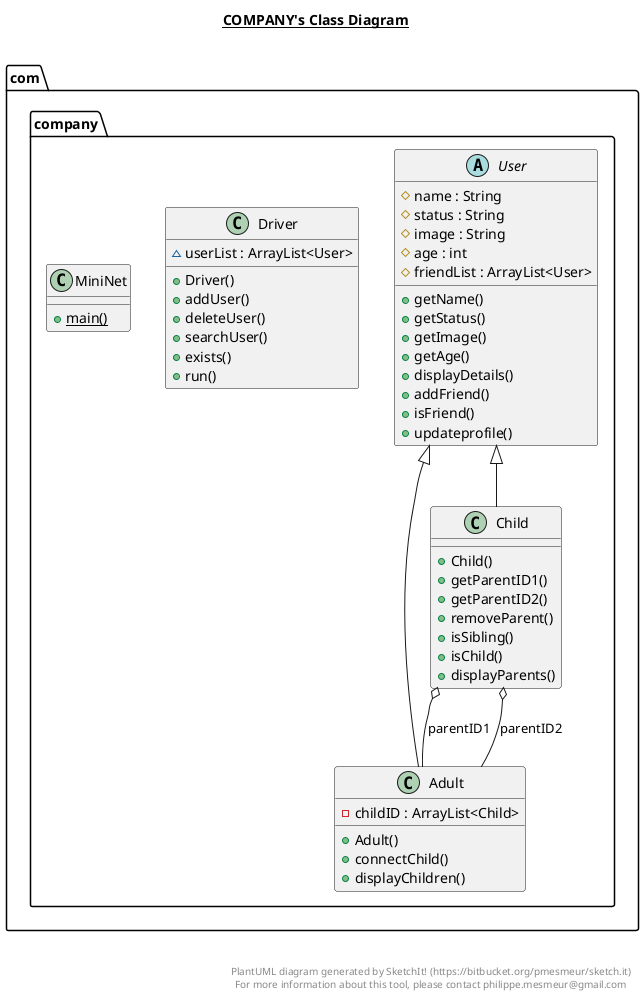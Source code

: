 @startuml

title __COMPANY's Class Diagram__\n

  package com.company {
    class Adult {
        - childID : ArrayList<Child>
        + Adult()
        + connectChild()
        + displayChildren()
    }
  }
  

  package com.company {
    class Child {
        + Child()
        + getParentID1()
        + getParentID2()
        + removeParent()
        + isSibling()
        + isChild()
        + displayParents()
    }
  }
  

  package com.company {
    class Driver {
        ~ userList : ArrayList<User>
        + Driver()
        + addUser()
        + deleteUser()
        + searchUser()
        + exists()
        + run()
    }
  }
  

  package com.company {
    class MiniNet {
        {static} + main()
    }
  }
  

  package com.company {
    abstract class User {
        # name : String
        # status : String
        # image : String
        # age : int
        # friendList : ArrayList<User>
        + getName()
        + getStatus()
        + getImage()
        + getAge()
        + displayDetails()
        + addFriend()
        + isFriend()
        + updateprofile()
    }
  }
  

  Adult -up-|> User
  Child -up-|> User
  Child o-- Adult : parentID1
  Child o-- Adult : parentID2


right footer


PlantUML diagram generated by SketchIt! (https://bitbucket.org/pmesmeur/sketch.it)
For more information about this tool, please contact philippe.mesmeur@gmail.com
endfooter

@enduml
